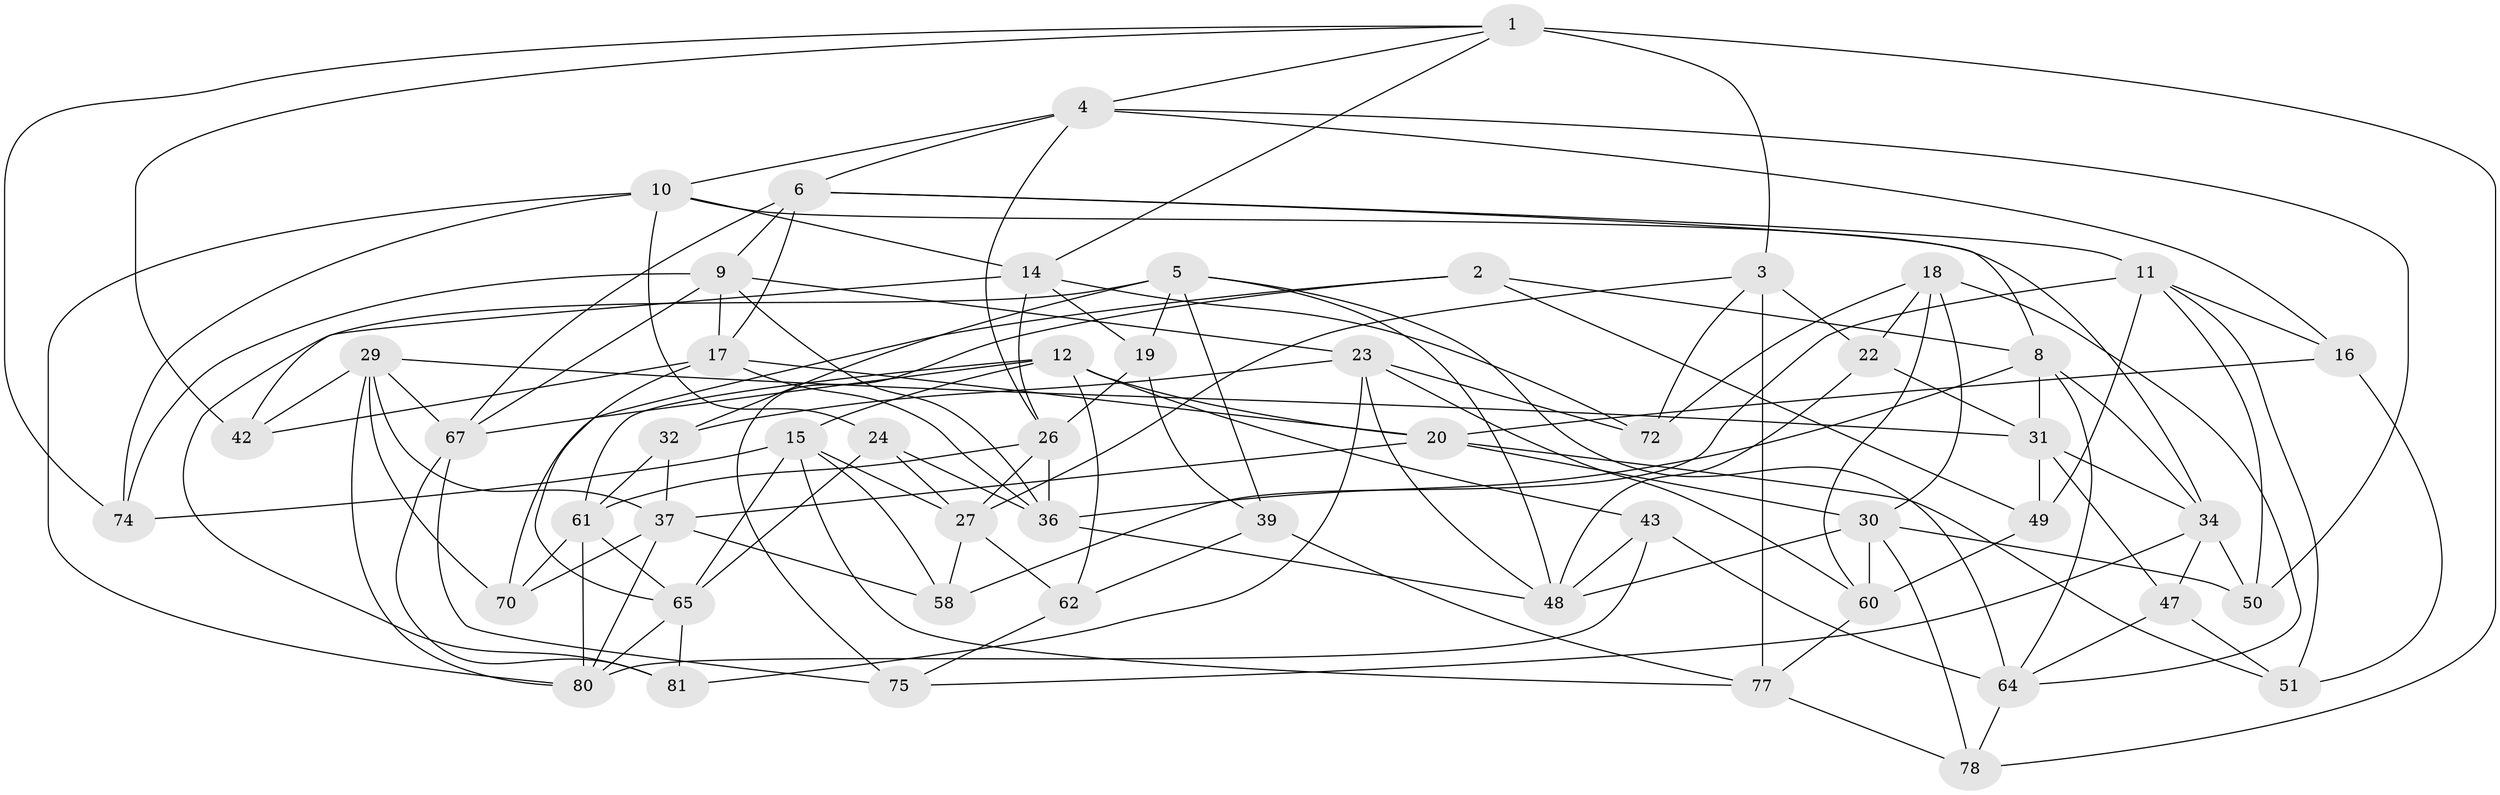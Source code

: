 // Generated by graph-tools (version 1.1) at 2025/24/03/03/25 07:24:29]
// undirected, 53 vertices, 136 edges
graph export_dot {
graph [start="1"]
  node [color=gray90,style=filled];
  1 [super="+63"];
  2;
  3 [super="+25"];
  4 [super="+7"];
  5 [super="+53"];
  6 [super="+13"];
  8 [super="+55"];
  9 [super="+28"];
  10 [super="+21"];
  11 [super="+59"];
  12 [super="+46"];
  14 [super="+40"];
  15 [super="+54"];
  16;
  17 [super="+45"];
  18 [super="+56"];
  19;
  20 [super="+33"];
  22;
  23 [super="+44"];
  24;
  26 [super="+82"];
  27 [super="+71"];
  29 [super="+68"];
  30 [super="+52"];
  31 [super="+57"];
  32;
  34 [super="+35"];
  36 [super="+41"];
  37 [super="+38"];
  39;
  42;
  43;
  47;
  48 [super="+84"];
  49;
  50;
  51;
  58;
  60 [super="+73"];
  61 [super="+69"];
  62;
  64 [super="+85"];
  65 [super="+66"];
  67 [super="+76"];
  70;
  72;
  74;
  75;
  77 [super="+79"];
  78;
  80 [super="+83"];
  81;
  1 -- 74;
  1 -- 14;
  1 -- 42;
  1 -- 4;
  1 -- 78;
  1 -- 3;
  2 -- 70;
  2 -- 49;
  2 -- 75;
  2 -- 8;
  3 -- 72;
  3 -- 27;
  3 -- 77 [weight=2];
  3 -- 22;
  4 -- 16;
  4 -- 50;
  4 -- 6;
  4 -- 26;
  4 -- 10;
  5 -- 39;
  5 -- 32;
  5 -- 81;
  5 -- 19;
  5 -- 64;
  5 -- 48;
  6 -- 9;
  6 -- 67;
  6 -- 8;
  6 -- 17;
  6 -- 11;
  8 -- 36;
  8 -- 64;
  8 -- 34;
  8 -- 31;
  9 -- 23;
  9 -- 67;
  9 -- 74;
  9 -- 36;
  9 -- 17;
  10 -- 74;
  10 -- 14;
  10 -- 80;
  10 -- 24;
  10 -- 34;
  11 -- 50;
  11 -- 58;
  11 -- 51;
  11 -- 16;
  11 -- 49;
  12 -- 43;
  12 -- 20;
  12 -- 67;
  12 -- 61;
  12 -- 62;
  12 -- 15;
  14 -- 42;
  14 -- 72;
  14 -- 19;
  14 -- 26;
  15 -- 77;
  15 -- 65;
  15 -- 27;
  15 -- 58;
  15 -- 74;
  16 -- 51;
  16 -- 20;
  17 -- 42;
  17 -- 36;
  17 -- 65;
  17 -- 20;
  18 -- 64;
  18 -- 30;
  18 -- 60 [weight=2];
  18 -- 72;
  18 -- 22;
  19 -- 39;
  19 -- 26;
  20 -- 51;
  20 -- 37;
  20 -- 30;
  22 -- 48;
  22 -- 31;
  23 -- 32;
  23 -- 72;
  23 -- 81;
  23 -- 60;
  23 -- 48;
  24 -- 36;
  24 -- 27;
  24 -- 65;
  26 -- 36;
  26 -- 61;
  26 -- 27;
  27 -- 58;
  27 -- 62;
  29 -- 37;
  29 -- 31;
  29 -- 67;
  29 -- 80;
  29 -- 42;
  29 -- 70;
  30 -- 60;
  30 -- 50;
  30 -- 48;
  30 -- 78;
  31 -- 49;
  31 -- 47;
  31 -- 34;
  32 -- 37;
  32 -- 61;
  34 -- 47;
  34 -- 75;
  34 -- 50;
  36 -- 48;
  37 -- 70;
  37 -- 58;
  37 -- 80;
  39 -- 77;
  39 -- 62;
  43 -- 64;
  43 -- 80;
  43 -- 48;
  47 -- 51;
  47 -- 64;
  49 -- 60;
  60 -- 77;
  61 -- 65;
  61 -- 70;
  61 -- 80;
  62 -- 75;
  64 -- 78;
  65 -- 80;
  65 -- 81;
  67 -- 81;
  67 -- 75;
  77 -- 78;
}
